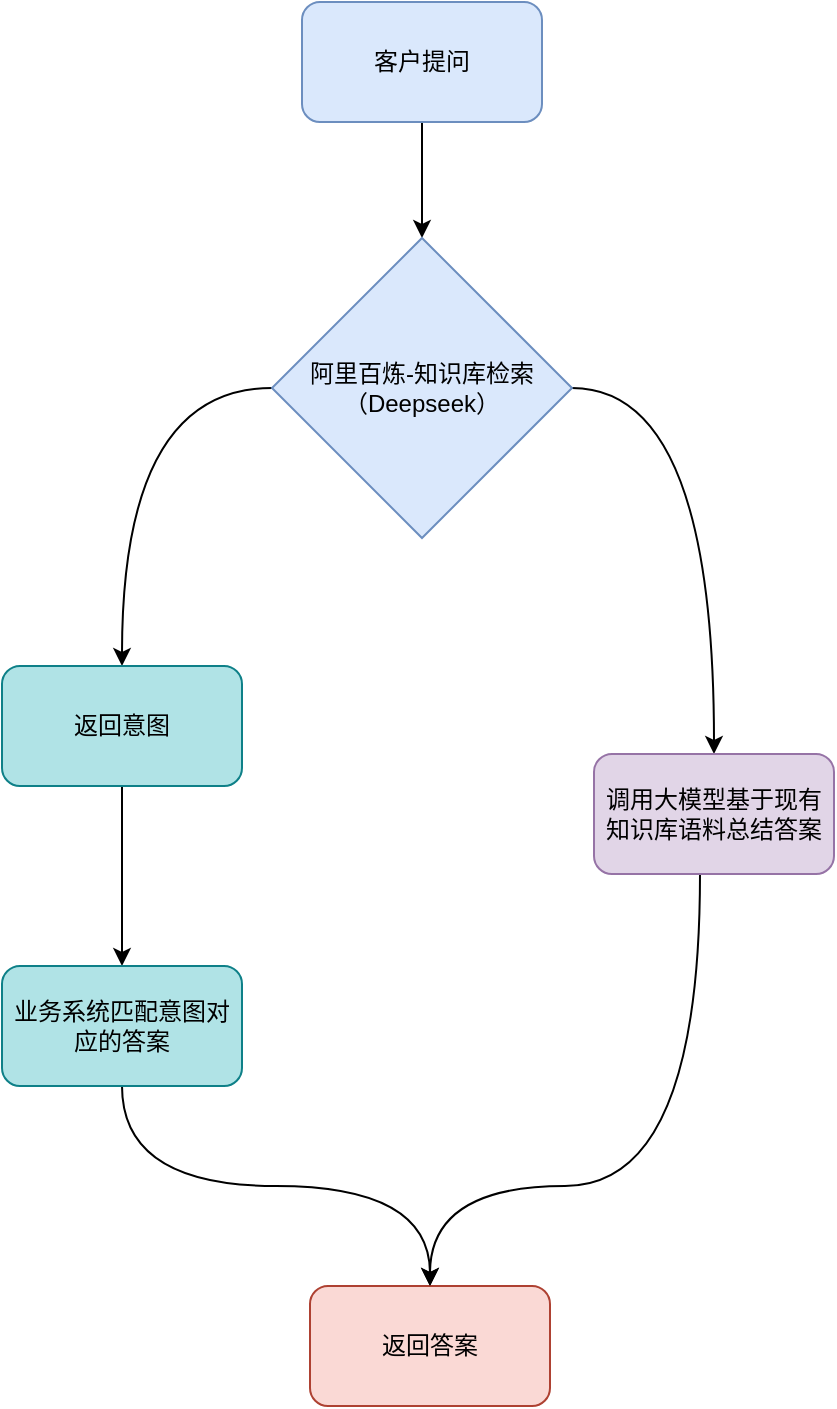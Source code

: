 <mxfile version="26.0.16">
  <diagram name="第 1 页" id="TiLxs6NhTB3eNvwkH9vR">
    <mxGraphModel dx="1434" dy="746" grid="1" gridSize="10" guides="1" tooltips="1" connect="1" arrows="1" fold="1" page="1" pageScale="1" pageWidth="827" pageHeight="1169" math="0" shadow="0">
      <root>
        <mxCell id="0" />
        <mxCell id="1" parent="0" />
        <mxCell id="ZR1nw9gsdPyeDd0E2ywS-8" style="edgeStyle=orthogonalEdgeStyle;rounded=0;orthogonalLoop=1;jettySize=auto;html=1;entryX=0.5;entryY=0;entryDx=0;entryDy=0;" edge="1" parent="1" source="ZR1nw9gsdPyeDd0E2ywS-1" target="ZR1nw9gsdPyeDd0E2ywS-2">
          <mxGeometry relative="1" as="geometry" />
        </mxCell>
        <mxCell id="ZR1nw9gsdPyeDd0E2ywS-1" value="客户提问" style="rounded=1;whiteSpace=wrap;html=1;fillColor=#dae8fc;strokeColor=#6c8ebf;" vertex="1" parent="1">
          <mxGeometry x="350" y="140" width="120" height="60" as="geometry" />
        </mxCell>
        <mxCell id="ZR1nw9gsdPyeDd0E2ywS-9" style="edgeStyle=orthogonalEdgeStyle;rounded=0;orthogonalLoop=1;jettySize=auto;html=1;entryX=0.5;entryY=0;entryDx=0;entryDy=0;curved=1;" edge="1" parent="1" source="ZR1nw9gsdPyeDd0E2ywS-2" target="ZR1nw9gsdPyeDd0E2ywS-3">
          <mxGeometry relative="1" as="geometry" />
        </mxCell>
        <mxCell id="ZR1nw9gsdPyeDd0E2ywS-10" style="edgeStyle=orthogonalEdgeStyle;rounded=0;orthogonalLoop=1;jettySize=auto;html=1;curved=1;" edge="1" parent="1" source="ZR1nw9gsdPyeDd0E2ywS-2" target="ZR1nw9gsdPyeDd0E2ywS-6">
          <mxGeometry relative="1" as="geometry" />
        </mxCell>
        <mxCell id="ZR1nw9gsdPyeDd0E2ywS-2" value="阿里百炼-知识库检索&lt;br&gt;（Deepseek）" style="rhombus;whiteSpace=wrap;html=1;fillColor=#dae8fc;strokeColor=#6c8ebf;" vertex="1" parent="1">
          <mxGeometry x="335" y="258" width="150" height="150" as="geometry" />
        </mxCell>
        <mxCell id="ZR1nw9gsdPyeDd0E2ywS-11" style="edgeStyle=orthogonalEdgeStyle;rounded=0;orthogonalLoop=1;jettySize=auto;html=1;" edge="1" parent="1" source="ZR1nw9gsdPyeDd0E2ywS-3" target="ZR1nw9gsdPyeDd0E2ywS-4">
          <mxGeometry relative="1" as="geometry" />
        </mxCell>
        <mxCell id="ZR1nw9gsdPyeDd0E2ywS-3" value="返回意图" style="rounded=1;whiteSpace=wrap;html=1;fillColor=#b0e3e6;strokeColor=#0e8088;" vertex="1" parent="1">
          <mxGeometry x="200" y="472" width="120" height="60" as="geometry" />
        </mxCell>
        <mxCell id="ZR1nw9gsdPyeDd0E2ywS-12" style="edgeStyle=orthogonalEdgeStyle;rounded=0;orthogonalLoop=1;jettySize=auto;html=1;curved=1;" edge="1" parent="1" source="ZR1nw9gsdPyeDd0E2ywS-4" target="ZR1nw9gsdPyeDd0E2ywS-5">
          <mxGeometry relative="1" as="geometry">
            <Array as="points">
              <mxPoint x="260" y="732" />
              <mxPoint x="414" y="732" />
            </Array>
          </mxGeometry>
        </mxCell>
        <mxCell id="ZR1nw9gsdPyeDd0E2ywS-4" value="业务系统匹配意图对应的答案" style="rounded=1;whiteSpace=wrap;html=1;fillColor=#b0e3e6;strokeColor=#0e8088;" vertex="1" parent="1">
          <mxGeometry x="200" y="622" width="120" height="60" as="geometry" />
        </mxCell>
        <mxCell id="ZR1nw9gsdPyeDd0E2ywS-5" value="返回答案" style="rounded=1;whiteSpace=wrap;html=1;fillColor=#fad9d5;strokeColor=#ae4132;" vertex="1" parent="1">
          <mxGeometry x="354" y="782" width="120" height="60" as="geometry" />
        </mxCell>
        <mxCell id="ZR1nw9gsdPyeDd0E2ywS-13" style="edgeStyle=orthogonalEdgeStyle;rounded=0;orthogonalLoop=1;jettySize=auto;html=1;curved=1;" edge="1" parent="1" source="ZR1nw9gsdPyeDd0E2ywS-6" target="ZR1nw9gsdPyeDd0E2ywS-5">
          <mxGeometry relative="1" as="geometry">
            <Array as="points">
              <mxPoint x="549" y="732" />
              <mxPoint x="414" y="732" />
            </Array>
          </mxGeometry>
        </mxCell>
        <mxCell id="ZR1nw9gsdPyeDd0E2ywS-6" value="调用大模型基于现有知识库语料总结答案" style="rounded=1;whiteSpace=wrap;html=1;fillColor=#e1d5e7;strokeColor=#9673a6;" vertex="1" parent="1">
          <mxGeometry x="496" y="516" width="120" height="60" as="geometry" />
        </mxCell>
      </root>
    </mxGraphModel>
  </diagram>
</mxfile>
